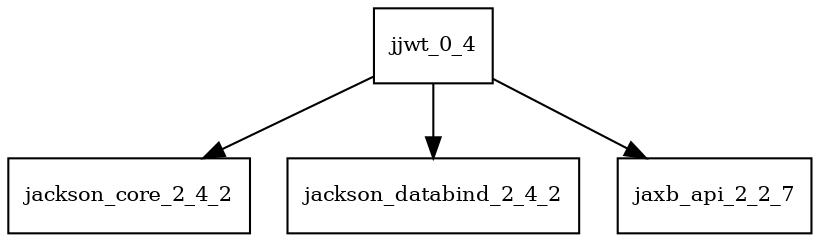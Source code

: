 digraph jjwt_0_4_dependencies {
  node [shape = box, fontsize=10.0];
  jjwt_0_4 -> jackson_core_2_4_2;
  jjwt_0_4 -> jackson_databind_2_4_2;
  jjwt_0_4 -> jaxb_api_2_2_7;
}
